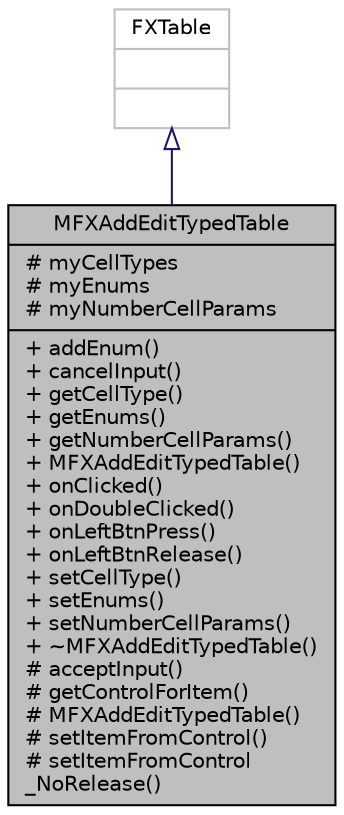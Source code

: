 digraph "MFXAddEditTypedTable"
{
  edge [fontname="Helvetica",fontsize="10",labelfontname="Helvetica",labelfontsize="10"];
  node [fontname="Helvetica",fontsize="10",shape=record];
  Node0 [label="{MFXAddEditTypedTable\n|# myCellTypes\l# myEnums\l# myNumberCellParams\l|+ addEnum()\l+ cancelInput()\l+ getCellType()\l+ getEnums()\l+ getNumberCellParams()\l+ MFXAddEditTypedTable()\l+ onClicked()\l+ onDoubleClicked()\l+ onLeftBtnPress()\l+ onLeftBtnRelease()\l+ setCellType()\l+ setEnums()\l+ setNumberCellParams()\l+ ~MFXAddEditTypedTable()\l# acceptInput()\l# getControlForItem()\l# MFXAddEditTypedTable()\l# setItemFromControl()\l# setItemFromControl\l_NoRelease()\l}",height=0.2,width=0.4,color="black", fillcolor="grey75", style="filled", fontcolor="black"];
  Node1 -> Node0 [dir="back",color="midnightblue",fontsize="10",style="solid",arrowtail="onormal",fontname="Helvetica"];
  Node1 [label="{FXTable\n||}",height=0.2,width=0.4,color="grey75", fillcolor="white", style="filled"];
}
